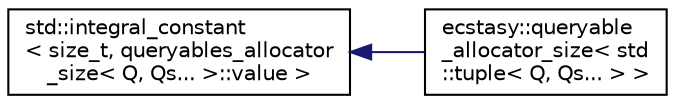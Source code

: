 digraph "Graphical Class Hierarchy"
{
 // LATEX_PDF_SIZE
  edge [fontname="Helvetica",fontsize="10",labelfontname="Helvetica",labelfontsize="10"];
  node [fontname="Helvetica",fontsize="10",shape=record];
  rankdir="LR";
  Node0 [label="std::integral_constant\l\< size_t, queryables_allocator\l_size\< Q, Qs... \>::value \>",height=0.2,width=0.4,color="black", fillcolor="white", style="filled",URL="/home/runner/work/ecstasy/ecstasy/doc/external/cppreference-doxygen-web.tag.xml$cpp/types/integral_constant.html",tooltip=" "];
  Node0 -> Node1 [dir="back",color="midnightblue",fontsize="10",style="solid",fontname="Helvetica"];
  Node1 [label="ecstasy::queryable\l_allocator_size\< std\l::tuple\< Q, Qs... \> \>",height=0.2,width=0.4,color="black", fillcolor="white", style="filled",URL="$structecstasy_1_1queryable__allocator__size_3_01std_1_1tuple_3_01_q_00_01_qs_8_8_8_01_4_01_4.html",tooltip="Get the allocator required size for this queryable."];
}
